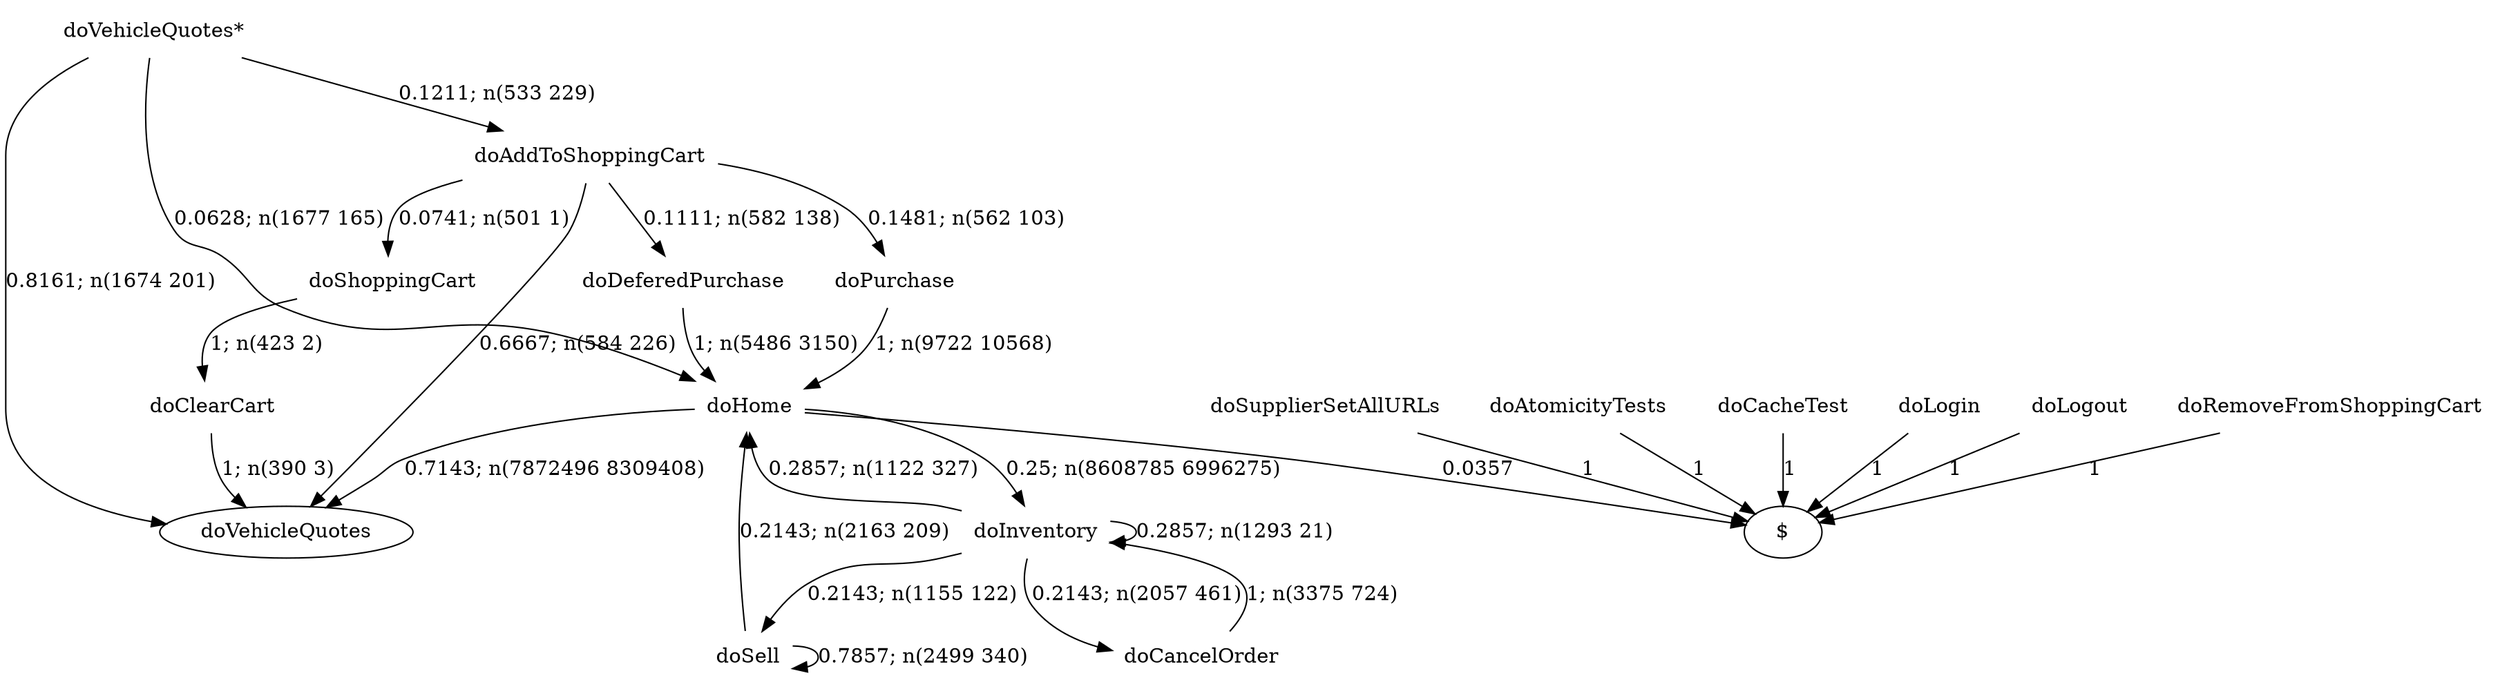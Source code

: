 digraph G {"doVehicleQuotes*" [label="doVehicleQuotes*",shape=none];"doSupplierSetAllURLs" [label="doSupplierSetAllURLs",shape=none];"doAtomicityTests" [label="doAtomicityTests",shape=none];"doCacheTest" [label="doCacheTest",shape=none];"doLogin" [label="doLogin",shape=none];"doAddToShoppingCart" [label="doAddToShoppingCart",shape=none];"doDeferedPurchase" [label="doDeferedPurchase",shape=none];"doHome" [label="doHome",shape=none];"doShoppingCart" [label="doShoppingCart",shape=none];"doClearCart" [label="doClearCart",shape=none];"doPurchase" [label="doPurchase",shape=none];"doInventory" [label="doInventory",shape=none];"doSell" [label="doSell",shape=none];"doLogout" [label="doLogout",shape=none];"doCancelOrder" [label="doCancelOrder",shape=none];"doRemoveFromShoppingCart" [label="doRemoveFromShoppingCart",shape=none];"doVehicleQuotes*"->"doVehicleQuotes" [style=solid,label="0.8161; n(1674 201)"];"doVehicleQuotes*"->"doAddToShoppingCart" [style=solid,label="0.1211; n(533 229)"];"doVehicleQuotes*"->"doHome" [style=solid,label="0.0628; n(1677 165)"];"doSupplierSetAllURLs"->"$" [style=solid,label="1"];"doAtomicityTests"->"$" [style=solid,label="1"];"doCacheTest"->"$" [style=solid,label="1"];"doLogin"->"$" [style=solid,label="1"];"doAddToShoppingCart"->"doVehicleQuotes" [style=solid,label="0.6667; n(584 226)"];"doAddToShoppingCart"->"doDeferedPurchase" [style=solid,label="0.1111; n(582 138)"];"doAddToShoppingCart"->"doShoppingCart" [style=solid,label="0.0741; n(501 1)"];"doAddToShoppingCart"->"doPurchase" [style=solid,label="0.1481; n(562 103)"];"doDeferedPurchase"->"doHome" [style=solid,label="1; n(5486 3150)"];"doHome"->"doVehicleQuotes" [style=solid,label="0.7143; n(7872496 8309408)"];"doHome"->"doInventory" [style=solid,label="0.25; n(8608785 6996275)"];"doHome"->"$" [style=solid,label="0.0357"];"doShoppingCart"->"doClearCart" [style=solid,label="1; n(423 2)"];"doClearCart"->"doVehicleQuotes" [style=solid,label="1; n(390 3)"];"doPurchase"->"doHome" [style=solid,label="1; n(9722 10568)"];"doInventory"->"doHome" [style=solid,label="0.2857; n(1122 327)"];"doInventory"->"doInventory" [style=solid,label="0.2857; n(1293 21)"];"doInventory"->"doSell" [style=solid,label="0.2143; n(1155 122)"];"doInventory"->"doCancelOrder" [style=solid,label="0.2143; n(2057 461)"];"doSell"->"doHome" [style=solid,label="0.2143; n(2163 209)"];"doSell"->"doSell" [style=solid,label="0.7857; n(2499 340)"];"doLogout"->"$" [style=solid,label="1"];"doCancelOrder"->"doInventory" [style=solid,label="1; n(3375 724)"];"doRemoveFromShoppingCart"->"$" [style=solid,label="1"];}